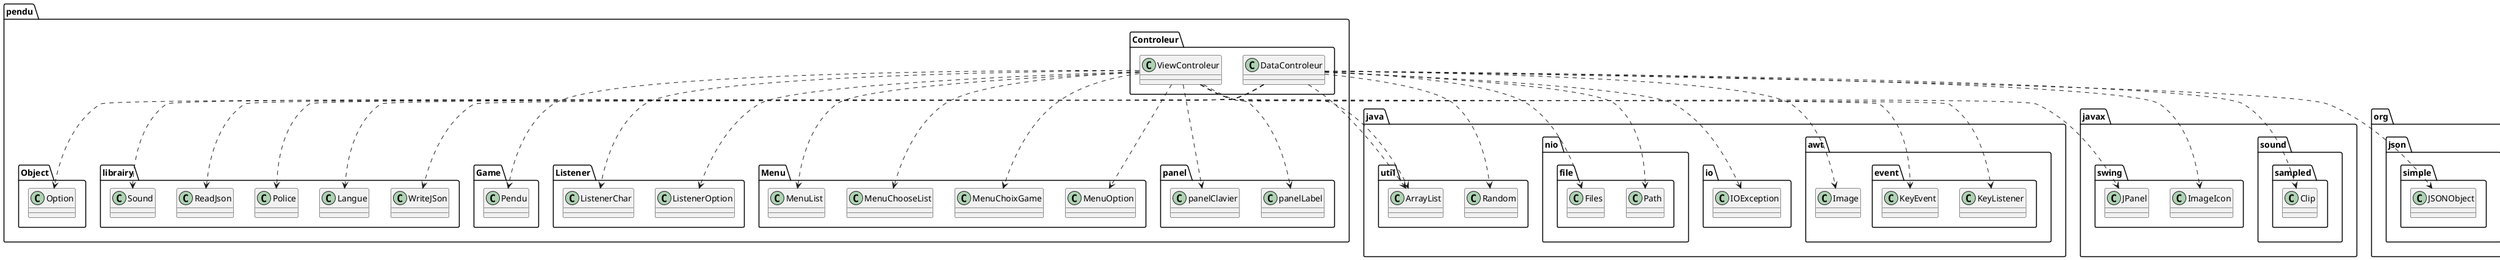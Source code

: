 @startuml
class java.awt.Image
class java.awt.event.KeyEvent
class java.awt.event.KeyListener
class java.io.IOException
class java.nio.file.Files
class java.nio.file.Path
class java.util.ArrayList
class java.util.Random
class javax.sound.sampled.Clip
class javax.swing.ImageIcon
class javax.swing.JPanel
class org.json.simple.JSONObject
class pendu.Controleur.DataControleur
class pendu.Controleur.ViewControleur
class pendu.Game.Pendu
class pendu.Listener.ListenerChar
class pendu.Listener.ListenerOption
class pendu.Menu.MenuChoixGame
class pendu.Menu.MenuChooseList
class pendu.Menu.MenuList
class pendu.Menu.MenuOption
class pendu.Object.Option
class pendu.librairy.Langue
class pendu.librairy.Police
class pendu.librairy.ReadJson
class pendu.librairy.Sound
class pendu.librairy.WriteJSon
class pendu.panel.panelClavier
class pendu.panel.panelLabel
pendu.Controleur.DataControleur ..> java.awt.Image
pendu.Controleur.DataControleur ..> java.io.IOException
pendu.Controleur.DataControleur ..> java.nio.file.Files
pendu.Controleur.DataControleur ..> java.nio.file.Path
pendu.Controleur.DataControleur ..> java.util.ArrayList
pendu.Controleur.DataControleur ..> java.util.Random
pendu.Controleur.DataControleur ..> javax.sound.sampled.Clip
pendu.Controleur.DataControleur ..> javax.swing.ImageIcon
pendu.Controleur.DataControleur ..> org.json.simple.JSONObject
pendu.Controleur.DataControleur ..> pendu.Object.Option
pendu.Controleur.DataControleur ..> pendu.librairy.Langue
pendu.Controleur.DataControleur ..> pendu.librairy.Police
pendu.Controleur.DataControleur ..> pendu.librairy.ReadJson
pendu.Controleur.DataControleur ..> pendu.librairy.Sound
pendu.Controleur.DataControleur ..> pendu.librairy.WriteJSon
pendu.Controleur.ViewControleur ..> java.awt.event.KeyEvent
pendu.Controleur.ViewControleur ..> java.awt.event.KeyListener
pendu.Controleur.ViewControleur ..> java.util.ArrayList
pendu.Controleur.ViewControleur ..> javax.swing.JPanel
pendu.Controleur.ViewControleur ..> pendu.Game.Pendu
pendu.Controleur.ViewControleur ..> pendu.Listener.ListenerChar
pendu.Controleur.ViewControleur ..> pendu.Listener.ListenerOption
pendu.Controleur.ViewControleur ..> pendu.Menu.MenuChoixGame
pendu.Controleur.ViewControleur ..> pendu.Menu.MenuChooseList
pendu.Controleur.ViewControleur ..> pendu.Menu.MenuList
pendu.Controleur.ViewControleur ..> pendu.Menu.MenuOption
pendu.Controleur.ViewControleur ..> pendu.panel.panelClavier
pendu.Controleur.ViewControleur ..> pendu.panel.panelLabel
@enduml